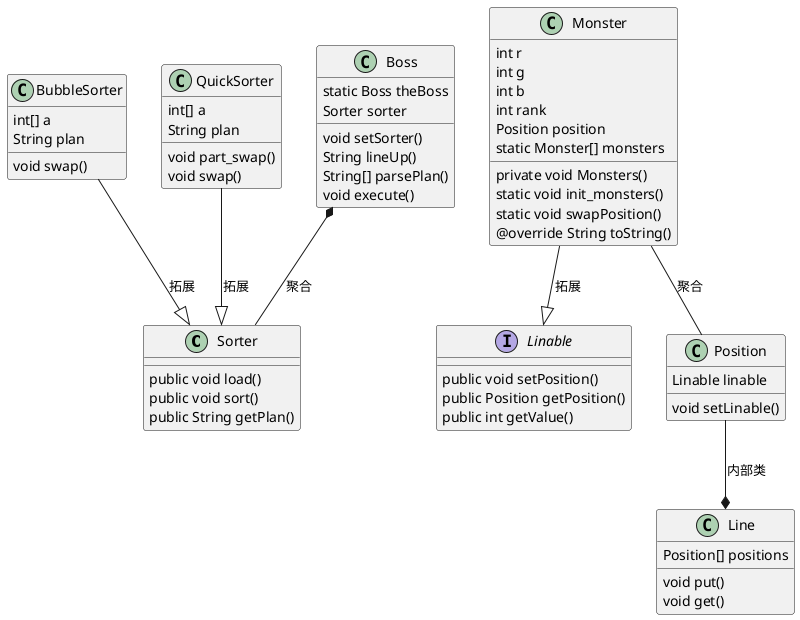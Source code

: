 @startuml
class Sorter{
    public void load()
    public void sort()
    public String getPlan()
}

class BubbleSorter{
    int[] a
    String plan
    void swap()
}

class QuickSorter{
    int[] a
    String plan
    void part_swap()
    void swap()
}

interface Linable{
    public void setPosition()
    public Position getPosition()
    public int getValue()
}

class Monster{
    int r
    int g
    int b
    int rank
    Position position
    static Monster[] monsters
    private void Monsters()
    static void init_monsters()
    static void swapPosition()
    @override String toString()
}

class Line{
    Position[] positions
    void put()
    void get()
    
}

class Position{
    Linable linable
    void setLinable()
}

class Boss{
    static Boss theBoss
    Sorter sorter
    void setSorter()
    String lineUp()
    String[] parsePlan()
    void execute()
}

BubbleSorter --|> Sorter :拓展
QuickSorter --|> Sorter:拓展
Monster --|> Linable:拓展
Position --* Line:内部类
Monster -- Position:聚合
Boss *-- Sorter:聚合
@enduml